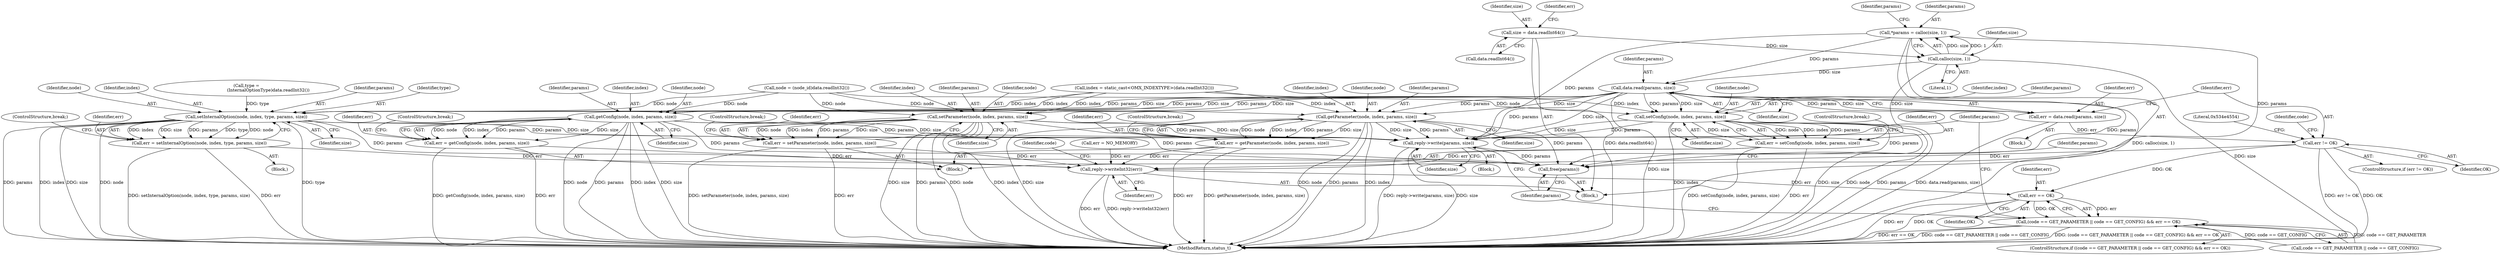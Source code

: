 digraph "0_Android_1171e7c047bf79e7c93342bb6a812c9edd86aa84@API" {
"1000301" [label="(Call,*params = calloc(size, 1))"];
"1000303" [label="(Call,calloc(size, 1))"];
"1000293" [label="(Call,size = data.readInt64())"];
"1000311" [label="(Call,data.read(params, size))"];
"1000309" [label="(Call,err = data.read(params, size))"];
"1000315" [label="(Call,err != OK)"];
"1000382" [label="(Call,reply->writeInt32(err))"];
"1000393" [label="(Call,err == OK)"];
"1000385" [label="(Call,(code == GET_PARAMETER || code == GET_CONFIG) && err == OK)"];
"1000330" [label="(Call,getParameter(node, index, params, size))"];
"1000328" [label="(Call,err = getParameter(node, index, params, size))"];
"1000397" [label="(Call,reply->write(params, size))"];
"1000400" [label="(Call,free(params))"];
"1000339" [label="(Call,setParameter(node, index, params, size))"];
"1000337" [label="(Call,err = setParameter(node, index, params, size))"];
"1000348" [label="(Call,getConfig(node, index, params, size))"];
"1000346" [label="(Call,err = getConfig(node, index, params, size))"];
"1000357" [label="(Call,setConfig(node, index, params, size))"];
"1000355" [label="(Call,err = setConfig(node, index, params, size))"];
"1000373" [label="(Call,setInternalOption(node, index, type, params, size))"];
"1000371" [label="(Call,err = setInternalOption(node, index, type, params, size))"];
"1000317" [label="(Identifier,OK)"];
"1000309" [label="(Call,err = data.read(params, size))"];
"1000339" [label="(Call,setParameter(node, index, params, size))"];
"1000347" [label="(Identifier,err)"];
"1000307" [label="(Identifier,params)"];
"1000346" [label="(Call,err = getConfig(node, index, params, size))"];
"1000361" [label="(Identifier,size)"];
"1000326" [label="(Block,)"];
"1000386" [label="(Call,code == GET_PARAMETER || code == GET_CONFIG)"];
"1000353" [label="(ControlStructure,break;)"];
"1000287" [label="(Call,index = static_cast<OMX_INDEXTYPE>(data.readInt32()))"];
"1000371" [label="(Call,err = setInternalOption(node, index, type, params, size))"];
"1000352" [label="(Identifier,size)"];
"1000304" [label="(Identifier,size)"];
"1000359" [label="(Identifier,index)"];
"1000343" [label="(Identifier,size)"];
"1000341" [label="(Identifier,index)"];
"1000360" [label="(Identifier,params)"];
"1000313" [label="(Identifier,size)"];
"1000295" [label="(Call,data.readInt64())"];
"1000397" [label="(Call,reply->write(params, size))"];
"1000400" [label="(Call,free(params))"];
"1000384" [label="(ControlStructure,if ((code == GET_PARAMETER || code == GET_CONFIG) && err == OK))"];
"1000388" [label="(Identifier,code)"];
"1000281" [label="(Call,node = (node_id)data.readInt32())"];
"1000379" [label="(ControlStructure,break;)"];
"1000312" [label="(Identifier,params)"];
"1000375" [label="(Identifier,index)"];
"1000396" [label="(Block,)"];
"1000351" [label="(Identifier,params)"];
"1000393" [label="(Call,err == OK)"];
"1000366" [label="(Call,type =\n                                (InternalOptionType)data.readInt32())"];
"1000303" [label="(Call,calloc(size, 1))"];
"1000344" [label="(ControlStructure,break;)"];
"1000275" [label="(Block,)"];
"1000302" [label="(Identifier,params)"];
"1000315" [label="(Call,err != OK)"];
"1000394" [label="(Identifier,err)"];
"1000377" [label="(Identifier,params)"];
"1000338" [label="(Identifier,err)"];
"1000373" [label="(Call,setInternalOption(node, index, type, params, size))"];
"1000332" [label="(Identifier,index)"];
"1001075" [label="(MethodReturn,status_t)"];
"1000329" [label="(Identifier,err)"];
"1000378" [label="(Identifier,size)"];
"1000316" [label="(Identifier,err)"];
"1000403" [label="(Identifier,params)"];
"1000357" [label="(Call,setConfig(node, index, params, size))"];
"1000308" [label="(Block,)"];
"1000328" [label="(Call,err = getParameter(node, index, params, size))"];
"1000331" [label="(Identifier,node)"];
"1000350" [label="(Identifier,index)"];
"1000330" [label="(Call,getParameter(node, index, params, size))"];
"1000297" [label="(Call,err = NO_MEMORY)"];
"1000376" [label="(Identifier,type)"];
"1000294" [label="(Identifier,size)"];
"1000349" [label="(Identifier,node)"];
"1000298" [label="(Identifier,err)"];
"1000325" [label="(Identifier,code)"];
"1000311" [label="(Call,data.read(params, size))"];
"1000382" [label="(Call,reply->writeInt32(err))"];
"1000334" [label="(Identifier,size)"];
"1000355" [label="(Call,err = setConfig(node, index, params, size))"];
"1000401" [label="(Identifier,params)"];
"1000333" [label="(Identifier,params)"];
"1000398" [label="(Identifier,params)"];
"1000364" [label="(Block,)"];
"1000372" [label="(Identifier,err)"];
"1000342" [label="(Identifier,params)"];
"1000383" [label="(Identifier,err)"];
"1000348" [label="(Call,getConfig(node, index, params, size))"];
"1000314" [label="(ControlStructure,if (err != OK))"];
"1000340" [label="(Identifier,node)"];
"1000310" [label="(Identifier,err)"];
"1000362" [label="(ControlStructure,break;)"];
"1000301" [label="(Call,*params = calloc(size, 1))"];
"1000399" [label="(Identifier,size)"];
"1000337" [label="(Call,err = setParameter(node, index, params, size))"];
"1000385" [label="(Call,(code == GET_PARAMETER || code == GET_CONFIG) && err == OK)"];
"1000335" [label="(ControlStructure,break;)"];
"1000358" [label="(Identifier,node)"];
"1000305" [label="(Literal,1)"];
"1000320" [label="(Literal,0x534e4554)"];
"1000293" [label="(Call,size = data.readInt64())"];
"1000356" [label="(Identifier,err)"];
"1000374" [label="(Identifier,node)"];
"1000395" [label="(Identifier,OK)"];
"1000301" -> "1000275"  [label="AST: "];
"1000301" -> "1000303"  [label="CFG: "];
"1000302" -> "1000301"  [label="AST: "];
"1000303" -> "1000301"  [label="AST: "];
"1000307" -> "1000301"  [label="CFG: "];
"1000301" -> "1001075"  [label="DDG: calloc(size, 1)"];
"1000303" -> "1000301"  [label="DDG: size"];
"1000303" -> "1000301"  [label="DDG: 1"];
"1000301" -> "1000311"  [label="DDG: params"];
"1000301" -> "1000397"  [label="DDG: params"];
"1000301" -> "1000400"  [label="DDG: params"];
"1000303" -> "1000305"  [label="CFG: "];
"1000304" -> "1000303"  [label="AST: "];
"1000305" -> "1000303"  [label="AST: "];
"1000303" -> "1001075"  [label="DDG: size"];
"1000293" -> "1000303"  [label="DDG: size"];
"1000303" -> "1000311"  [label="DDG: size"];
"1000303" -> "1000397"  [label="DDG: size"];
"1000293" -> "1000275"  [label="AST: "];
"1000293" -> "1000295"  [label="CFG: "];
"1000294" -> "1000293"  [label="AST: "];
"1000295" -> "1000293"  [label="AST: "];
"1000298" -> "1000293"  [label="CFG: "];
"1000293" -> "1001075"  [label="DDG: data.readInt64()"];
"1000311" -> "1000309"  [label="AST: "];
"1000311" -> "1000313"  [label="CFG: "];
"1000312" -> "1000311"  [label="AST: "];
"1000313" -> "1000311"  [label="AST: "];
"1000309" -> "1000311"  [label="CFG: "];
"1000311" -> "1001075"  [label="DDG: size"];
"1000311" -> "1000309"  [label="DDG: params"];
"1000311" -> "1000309"  [label="DDG: size"];
"1000311" -> "1000330"  [label="DDG: params"];
"1000311" -> "1000330"  [label="DDG: size"];
"1000311" -> "1000339"  [label="DDG: params"];
"1000311" -> "1000339"  [label="DDG: size"];
"1000311" -> "1000348"  [label="DDG: params"];
"1000311" -> "1000348"  [label="DDG: size"];
"1000311" -> "1000357"  [label="DDG: params"];
"1000311" -> "1000357"  [label="DDG: size"];
"1000311" -> "1000373"  [label="DDG: params"];
"1000311" -> "1000373"  [label="DDG: size"];
"1000311" -> "1000397"  [label="DDG: params"];
"1000311" -> "1000397"  [label="DDG: size"];
"1000311" -> "1000400"  [label="DDG: params"];
"1000309" -> "1000308"  [label="AST: "];
"1000310" -> "1000309"  [label="AST: "];
"1000316" -> "1000309"  [label="CFG: "];
"1000309" -> "1001075"  [label="DDG: data.read(params, size)"];
"1000309" -> "1000315"  [label="DDG: err"];
"1000315" -> "1000314"  [label="AST: "];
"1000315" -> "1000317"  [label="CFG: "];
"1000316" -> "1000315"  [label="AST: "];
"1000317" -> "1000315"  [label="AST: "];
"1000320" -> "1000315"  [label="CFG: "];
"1000325" -> "1000315"  [label="CFG: "];
"1000315" -> "1001075"  [label="DDG: err != OK"];
"1000315" -> "1001075"  [label="DDG: OK"];
"1000315" -> "1000382"  [label="DDG: err"];
"1000315" -> "1000393"  [label="DDG: OK"];
"1000382" -> "1000275"  [label="AST: "];
"1000382" -> "1000383"  [label="CFG: "];
"1000383" -> "1000382"  [label="AST: "];
"1000388" -> "1000382"  [label="CFG: "];
"1000382" -> "1001075"  [label="DDG: err"];
"1000382" -> "1001075"  [label="DDG: reply->writeInt32(err)"];
"1000328" -> "1000382"  [label="DDG: err"];
"1000371" -> "1000382"  [label="DDG: err"];
"1000355" -> "1000382"  [label="DDG: err"];
"1000297" -> "1000382"  [label="DDG: err"];
"1000346" -> "1000382"  [label="DDG: err"];
"1000337" -> "1000382"  [label="DDG: err"];
"1000382" -> "1000393"  [label="DDG: err"];
"1000393" -> "1000385"  [label="AST: "];
"1000393" -> "1000395"  [label="CFG: "];
"1000394" -> "1000393"  [label="AST: "];
"1000395" -> "1000393"  [label="AST: "];
"1000385" -> "1000393"  [label="CFG: "];
"1000393" -> "1001075"  [label="DDG: err"];
"1000393" -> "1001075"  [label="DDG: OK"];
"1000393" -> "1000385"  [label="DDG: err"];
"1000393" -> "1000385"  [label="DDG: OK"];
"1000385" -> "1000384"  [label="AST: "];
"1000385" -> "1000386"  [label="CFG: "];
"1000386" -> "1000385"  [label="AST: "];
"1000398" -> "1000385"  [label="CFG: "];
"1000401" -> "1000385"  [label="CFG: "];
"1000385" -> "1001075"  [label="DDG: err == OK"];
"1000385" -> "1001075"  [label="DDG: code == GET_PARAMETER || code == GET_CONFIG"];
"1000385" -> "1001075"  [label="DDG: (code == GET_PARAMETER || code == GET_CONFIG) && err == OK"];
"1000386" -> "1000385"  [label="DDG: code == GET_PARAMETER"];
"1000386" -> "1000385"  [label="DDG: code == GET_CONFIG"];
"1000330" -> "1000328"  [label="AST: "];
"1000330" -> "1000334"  [label="CFG: "];
"1000331" -> "1000330"  [label="AST: "];
"1000332" -> "1000330"  [label="AST: "];
"1000333" -> "1000330"  [label="AST: "];
"1000334" -> "1000330"  [label="AST: "];
"1000328" -> "1000330"  [label="CFG: "];
"1000330" -> "1001075"  [label="DDG: size"];
"1000330" -> "1001075"  [label="DDG: node"];
"1000330" -> "1001075"  [label="DDG: params"];
"1000330" -> "1001075"  [label="DDG: index"];
"1000330" -> "1000328"  [label="DDG: node"];
"1000330" -> "1000328"  [label="DDG: index"];
"1000330" -> "1000328"  [label="DDG: params"];
"1000330" -> "1000328"  [label="DDG: size"];
"1000281" -> "1000330"  [label="DDG: node"];
"1000287" -> "1000330"  [label="DDG: index"];
"1000330" -> "1000397"  [label="DDG: params"];
"1000330" -> "1000397"  [label="DDG: size"];
"1000330" -> "1000400"  [label="DDG: params"];
"1000328" -> "1000326"  [label="AST: "];
"1000329" -> "1000328"  [label="AST: "];
"1000335" -> "1000328"  [label="CFG: "];
"1000328" -> "1001075"  [label="DDG: err"];
"1000328" -> "1001075"  [label="DDG: getParameter(node, index, params, size)"];
"1000397" -> "1000396"  [label="AST: "];
"1000397" -> "1000399"  [label="CFG: "];
"1000398" -> "1000397"  [label="AST: "];
"1000399" -> "1000397"  [label="AST: "];
"1000401" -> "1000397"  [label="CFG: "];
"1000397" -> "1001075"  [label="DDG: reply->write(params, size)"];
"1000397" -> "1001075"  [label="DDG: size"];
"1000348" -> "1000397"  [label="DDG: params"];
"1000348" -> "1000397"  [label="DDG: size"];
"1000357" -> "1000397"  [label="DDG: params"];
"1000357" -> "1000397"  [label="DDG: size"];
"1000373" -> "1000397"  [label="DDG: params"];
"1000373" -> "1000397"  [label="DDG: size"];
"1000339" -> "1000397"  [label="DDG: params"];
"1000339" -> "1000397"  [label="DDG: size"];
"1000397" -> "1000400"  [label="DDG: params"];
"1000400" -> "1000275"  [label="AST: "];
"1000400" -> "1000401"  [label="CFG: "];
"1000401" -> "1000400"  [label="AST: "];
"1000403" -> "1000400"  [label="CFG: "];
"1000348" -> "1000400"  [label="DDG: params"];
"1000357" -> "1000400"  [label="DDG: params"];
"1000373" -> "1000400"  [label="DDG: params"];
"1000339" -> "1000400"  [label="DDG: params"];
"1000339" -> "1000337"  [label="AST: "];
"1000339" -> "1000343"  [label="CFG: "];
"1000340" -> "1000339"  [label="AST: "];
"1000341" -> "1000339"  [label="AST: "];
"1000342" -> "1000339"  [label="AST: "];
"1000343" -> "1000339"  [label="AST: "];
"1000337" -> "1000339"  [label="CFG: "];
"1000339" -> "1001075"  [label="DDG: size"];
"1000339" -> "1001075"  [label="DDG: params"];
"1000339" -> "1001075"  [label="DDG: node"];
"1000339" -> "1001075"  [label="DDG: index"];
"1000339" -> "1000337"  [label="DDG: node"];
"1000339" -> "1000337"  [label="DDG: index"];
"1000339" -> "1000337"  [label="DDG: params"];
"1000339" -> "1000337"  [label="DDG: size"];
"1000281" -> "1000339"  [label="DDG: node"];
"1000287" -> "1000339"  [label="DDG: index"];
"1000337" -> "1000326"  [label="AST: "];
"1000338" -> "1000337"  [label="AST: "];
"1000344" -> "1000337"  [label="CFG: "];
"1000337" -> "1001075"  [label="DDG: setParameter(node, index, params, size)"];
"1000337" -> "1001075"  [label="DDG: err"];
"1000348" -> "1000346"  [label="AST: "];
"1000348" -> "1000352"  [label="CFG: "];
"1000349" -> "1000348"  [label="AST: "];
"1000350" -> "1000348"  [label="AST: "];
"1000351" -> "1000348"  [label="AST: "];
"1000352" -> "1000348"  [label="AST: "];
"1000346" -> "1000348"  [label="CFG: "];
"1000348" -> "1001075"  [label="DDG: node"];
"1000348" -> "1001075"  [label="DDG: params"];
"1000348" -> "1001075"  [label="DDG: index"];
"1000348" -> "1001075"  [label="DDG: size"];
"1000348" -> "1000346"  [label="DDG: node"];
"1000348" -> "1000346"  [label="DDG: index"];
"1000348" -> "1000346"  [label="DDG: params"];
"1000348" -> "1000346"  [label="DDG: size"];
"1000281" -> "1000348"  [label="DDG: node"];
"1000287" -> "1000348"  [label="DDG: index"];
"1000346" -> "1000326"  [label="AST: "];
"1000347" -> "1000346"  [label="AST: "];
"1000353" -> "1000346"  [label="CFG: "];
"1000346" -> "1001075"  [label="DDG: getConfig(node, index, params, size)"];
"1000346" -> "1001075"  [label="DDG: err"];
"1000357" -> "1000355"  [label="AST: "];
"1000357" -> "1000361"  [label="CFG: "];
"1000358" -> "1000357"  [label="AST: "];
"1000359" -> "1000357"  [label="AST: "];
"1000360" -> "1000357"  [label="AST: "];
"1000361" -> "1000357"  [label="AST: "];
"1000355" -> "1000357"  [label="CFG: "];
"1000357" -> "1001075"  [label="DDG: size"];
"1000357" -> "1001075"  [label="DDG: node"];
"1000357" -> "1001075"  [label="DDG: params"];
"1000357" -> "1001075"  [label="DDG: index"];
"1000357" -> "1000355"  [label="DDG: node"];
"1000357" -> "1000355"  [label="DDG: index"];
"1000357" -> "1000355"  [label="DDG: params"];
"1000357" -> "1000355"  [label="DDG: size"];
"1000281" -> "1000357"  [label="DDG: node"];
"1000287" -> "1000357"  [label="DDG: index"];
"1000355" -> "1000326"  [label="AST: "];
"1000356" -> "1000355"  [label="AST: "];
"1000362" -> "1000355"  [label="CFG: "];
"1000355" -> "1001075"  [label="DDG: err"];
"1000355" -> "1001075"  [label="DDG: setConfig(node, index, params, size)"];
"1000373" -> "1000371"  [label="AST: "];
"1000373" -> "1000378"  [label="CFG: "];
"1000374" -> "1000373"  [label="AST: "];
"1000375" -> "1000373"  [label="AST: "];
"1000376" -> "1000373"  [label="AST: "];
"1000377" -> "1000373"  [label="AST: "];
"1000378" -> "1000373"  [label="AST: "];
"1000371" -> "1000373"  [label="CFG: "];
"1000373" -> "1001075"  [label="DDG: type"];
"1000373" -> "1001075"  [label="DDG: params"];
"1000373" -> "1001075"  [label="DDG: index"];
"1000373" -> "1001075"  [label="DDG: size"];
"1000373" -> "1001075"  [label="DDG: node"];
"1000373" -> "1000371"  [label="DDG: index"];
"1000373" -> "1000371"  [label="DDG: size"];
"1000373" -> "1000371"  [label="DDG: params"];
"1000373" -> "1000371"  [label="DDG: type"];
"1000373" -> "1000371"  [label="DDG: node"];
"1000281" -> "1000373"  [label="DDG: node"];
"1000287" -> "1000373"  [label="DDG: index"];
"1000366" -> "1000373"  [label="DDG: type"];
"1000371" -> "1000364"  [label="AST: "];
"1000372" -> "1000371"  [label="AST: "];
"1000379" -> "1000371"  [label="CFG: "];
"1000371" -> "1001075"  [label="DDG: setInternalOption(node, index, type, params, size)"];
"1000371" -> "1001075"  [label="DDG: err"];
}
